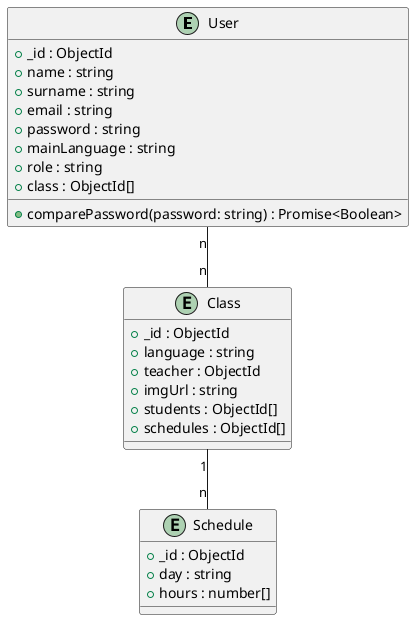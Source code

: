 @startuml

entity "User" as user {
  +_id : ObjectId
  +name : string
  +surname : string
  +email : string
  +password : string
  +mainLanguage : string
  +role : string
  +class : ObjectId[]
  +comparePassword(password: string) : Promise<Boolean>
}

entity "Class" as class {
  +_id : ObjectId
  +language : string
  +teacher : ObjectId
  +imgUrl : string
  +students : ObjectId[]
  +schedules : ObjectId[]
}

entity "Schedule" as schedule {
  +_id : ObjectId
  +day : string
  +hours : number[]
}

user "n" -- "n" class 
class "1"-- "n" schedule 

@enduml
